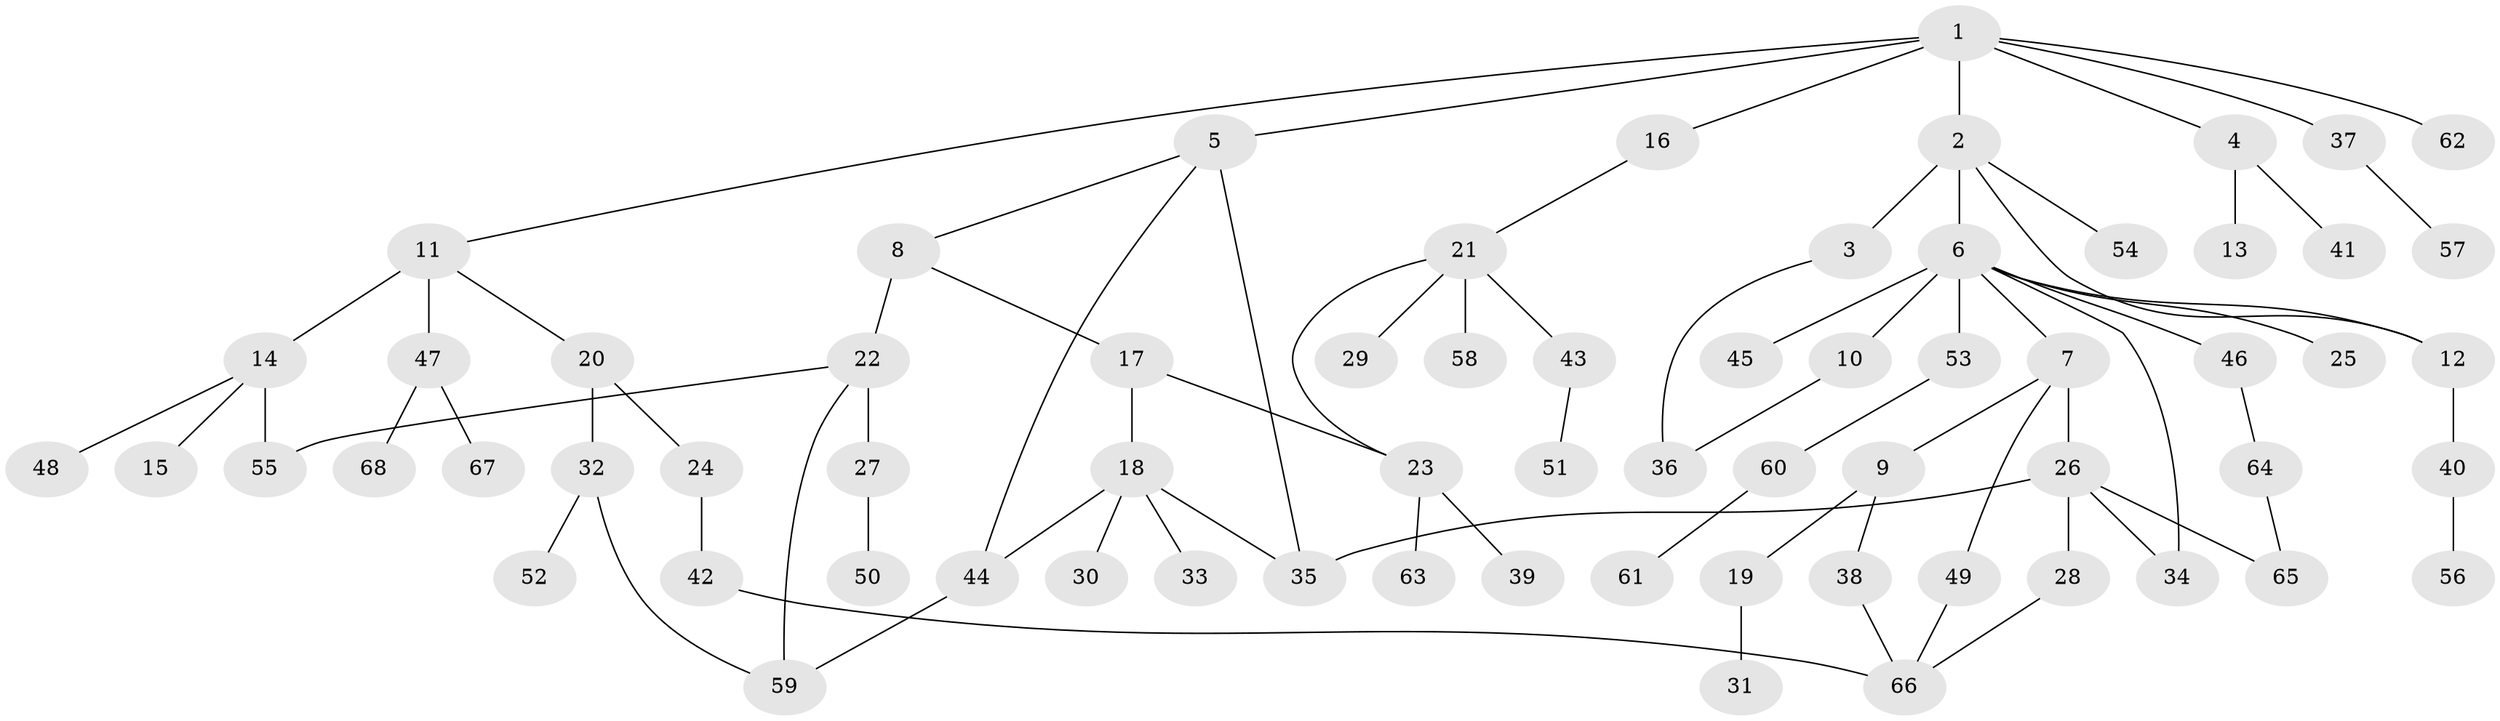 // original degree distribution, {8: 0.007352941176470588, 5: 0.029411764705882353, 4: 0.07352941176470588, 3: 0.1323529411764706, 1: 0.3602941176470588, 6: 0.029411764705882353, 7: 0.007352941176470588, 2: 0.3602941176470588}
// Generated by graph-tools (version 1.1) at 2025/34/03/09/25 02:34:15]
// undirected, 68 vertices, 81 edges
graph export_dot {
graph [start="1"]
  node [color=gray90,style=filled];
  1;
  2;
  3;
  4;
  5;
  6;
  7;
  8;
  9;
  10;
  11;
  12;
  13;
  14;
  15;
  16;
  17;
  18;
  19;
  20;
  21;
  22;
  23;
  24;
  25;
  26;
  27;
  28;
  29;
  30;
  31;
  32;
  33;
  34;
  35;
  36;
  37;
  38;
  39;
  40;
  41;
  42;
  43;
  44;
  45;
  46;
  47;
  48;
  49;
  50;
  51;
  52;
  53;
  54;
  55;
  56;
  57;
  58;
  59;
  60;
  61;
  62;
  63;
  64;
  65;
  66;
  67;
  68;
  1 -- 2 [weight=1.0];
  1 -- 4 [weight=1.0];
  1 -- 5 [weight=1.0];
  1 -- 11 [weight=1.0];
  1 -- 16 [weight=1.0];
  1 -- 37 [weight=1.0];
  1 -- 62 [weight=1.0];
  2 -- 3 [weight=2.0];
  2 -- 6 [weight=1.0];
  2 -- 12 [weight=1.0];
  2 -- 54 [weight=1.0];
  3 -- 36 [weight=1.0];
  4 -- 13 [weight=1.0];
  4 -- 41 [weight=2.0];
  5 -- 8 [weight=1.0];
  5 -- 35 [weight=2.0];
  5 -- 44 [weight=1.0];
  6 -- 7 [weight=1.0];
  6 -- 10 [weight=1.0];
  6 -- 12 [weight=1.0];
  6 -- 25 [weight=1.0];
  6 -- 34 [weight=1.0];
  6 -- 45 [weight=1.0];
  6 -- 46 [weight=1.0];
  6 -- 53 [weight=1.0];
  7 -- 9 [weight=1.0];
  7 -- 26 [weight=1.0];
  7 -- 49 [weight=1.0];
  8 -- 17 [weight=1.0];
  8 -- 22 [weight=2.0];
  9 -- 19 [weight=1.0];
  9 -- 38 [weight=1.0];
  10 -- 36 [weight=1.0];
  11 -- 14 [weight=2.0];
  11 -- 20 [weight=1.0];
  11 -- 47 [weight=1.0];
  12 -- 40 [weight=1.0];
  14 -- 15 [weight=1.0];
  14 -- 48 [weight=1.0];
  14 -- 55 [weight=1.0];
  16 -- 21 [weight=1.0];
  17 -- 18 [weight=2.0];
  17 -- 23 [weight=1.0];
  18 -- 30 [weight=1.0];
  18 -- 33 [weight=2.0];
  18 -- 35 [weight=1.0];
  18 -- 44 [weight=1.0];
  19 -- 31 [weight=1.0];
  20 -- 24 [weight=1.0];
  20 -- 32 [weight=1.0];
  21 -- 23 [weight=1.0];
  21 -- 29 [weight=1.0];
  21 -- 43 [weight=1.0];
  21 -- 58 [weight=1.0];
  22 -- 27 [weight=1.0];
  22 -- 55 [weight=1.0];
  22 -- 59 [weight=1.0];
  23 -- 39 [weight=3.0];
  23 -- 63 [weight=1.0];
  24 -- 42 [weight=1.0];
  26 -- 28 [weight=1.0];
  26 -- 34 [weight=1.0];
  26 -- 35 [weight=1.0];
  26 -- 65 [weight=1.0];
  27 -- 50 [weight=1.0];
  28 -- 66 [weight=1.0];
  32 -- 52 [weight=1.0];
  32 -- 59 [weight=1.0];
  37 -- 57 [weight=1.0];
  38 -- 66 [weight=1.0];
  40 -- 56 [weight=1.0];
  42 -- 66 [weight=1.0];
  43 -- 51 [weight=1.0];
  44 -- 59 [weight=1.0];
  46 -- 64 [weight=1.0];
  47 -- 67 [weight=1.0];
  47 -- 68 [weight=1.0];
  49 -- 66 [weight=1.0];
  53 -- 60 [weight=1.0];
  60 -- 61 [weight=1.0];
  64 -- 65 [weight=1.0];
}
